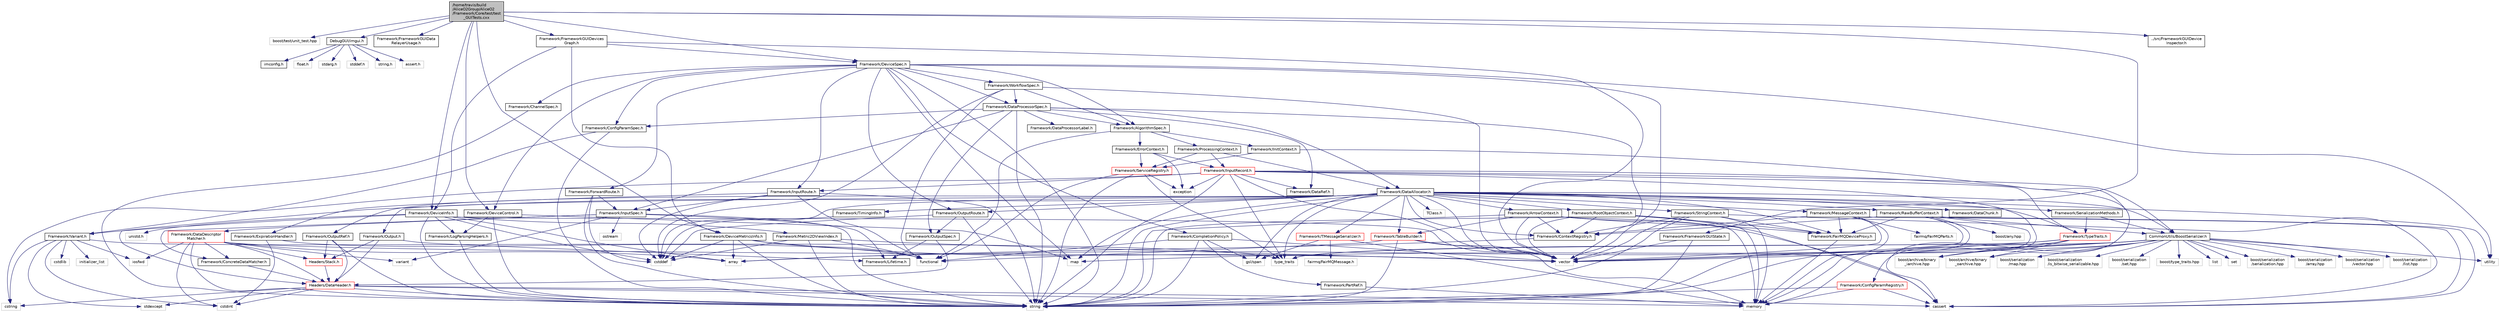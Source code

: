 digraph "/home/travis/build/AliceO2Group/AliceO2/Framework/Core/test/test_GUITests.cxx"
{
 // INTERACTIVE_SVG=YES
  bgcolor="transparent";
  edge [fontname="Helvetica",fontsize="10",labelfontname="Helvetica",labelfontsize="10"];
  node [fontname="Helvetica",fontsize="10",shape=record];
  Node1 [label="/home/travis/build\l/AliceO2Group/AliceO2\l/Framework/Core/test/test\l_GUITests.cxx",height=0.2,width=0.4,color="black", fillcolor="grey75", style="filled" fontcolor="black"];
  Node1 -> Node2 [color="midnightblue",fontsize="10",style="solid",fontname="Helvetica"];
  Node2 [label="boost/test/unit_test.hpp",height=0.2,width=0.4,color="grey75"];
  Node1 -> Node3 [color="midnightblue",fontsize="10",style="solid",fontname="Helvetica"];
  Node3 [label="DebugGUI/imgui.h",height=0.2,width=0.4,color="black",URL="$d2/d35/include_2DebugGUI_2imgui_8h.html"];
  Node3 -> Node4 [color="midnightblue",fontsize="10",style="solid",fontname="Helvetica"];
  Node4 [label="imconfig.h",height=0.2,width=0.4,color="black",URL="$d2/d26/include_2DebugGUI_2imconfig_8h.html"];
  Node3 -> Node5 [color="midnightblue",fontsize="10",style="solid",fontname="Helvetica"];
  Node5 [label="float.h",height=0.2,width=0.4,color="grey75"];
  Node3 -> Node6 [color="midnightblue",fontsize="10",style="solid",fontname="Helvetica"];
  Node6 [label="stdarg.h",height=0.2,width=0.4,color="grey75"];
  Node3 -> Node7 [color="midnightblue",fontsize="10",style="solid",fontname="Helvetica"];
  Node7 [label="stddef.h",height=0.2,width=0.4,color="grey75"];
  Node3 -> Node8 [color="midnightblue",fontsize="10",style="solid",fontname="Helvetica"];
  Node8 [label="string.h",height=0.2,width=0.4,color="grey75"];
  Node3 -> Node9 [color="midnightblue",fontsize="10",style="solid",fontname="Helvetica"];
  Node9 [label="assert.h",height=0.2,width=0.4,color="grey75"];
  Node1 -> Node10 [color="midnightblue",fontsize="10",style="solid",fontname="Helvetica"];
  Node10 [label="Framework/FrameworkGUIData\lRelayerUsage.h",height=0.2,width=0.4,color="black",URL="$d0/d1d/FrameworkGUIDataRelayerUsage_8h.html"];
  Node1 -> Node11 [color="midnightblue",fontsize="10",style="solid",fontname="Helvetica"];
  Node11 [label="Framework/FrameworkGUIDevices\lGraph.h",height=0.2,width=0.4,color="black",URL="$dd/d49/FrameworkGUIDevicesGraph_8h.html"];
  Node11 -> Node12 [color="midnightblue",fontsize="10",style="solid",fontname="Helvetica"];
  Node12 [label="Framework/DeviceSpec.h",height=0.2,width=0.4,color="black",URL="$df/de8/DeviceSpec_8h.html"];
  Node12 -> Node13 [color="midnightblue",fontsize="10",style="solid",fontname="Helvetica"];
  Node13 [label="Framework/WorkflowSpec.h",height=0.2,width=0.4,color="black",URL="$df/da1/WorkflowSpec_8h.html"];
  Node13 -> Node14 [color="midnightblue",fontsize="10",style="solid",fontname="Helvetica"];
  Node14 [label="Framework/DataProcessorSpec.h",height=0.2,width=0.4,color="black",URL="$d0/df4/DataProcessorSpec_8h.html"];
  Node14 -> Node15 [color="midnightblue",fontsize="10",style="solid",fontname="Helvetica"];
  Node15 [label="Framework/AlgorithmSpec.h",height=0.2,width=0.4,color="black",URL="$d0/d14/AlgorithmSpec_8h.html"];
  Node15 -> Node16 [color="midnightblue",fontsize="10",style="solid",fontname="Helvetica"];
  Node16 [label="Framework/ProcessingContext.h",height=0.2,width=0.4,color="black",URL="$de/d6a/ProcessingContext_8h.html"];
  Node16 -> Node17 [color="midnightblue",fontsize="10",style="solid",fontname="Helvetica"];
  Node17 [label="Framework/InputRecord.h",height=0.2,width=0.4,color="red",URL="$d6/d5c/InputRecord_8h.html"];
  Node17 -> Node18 [color="midnightblue",fontsize="10",style="solid",fontname="Helvetica"];
  Node18 [label="Framework/DataRef.h",height=0.2,width=0.4,color="black",URL="$d5/dfb/DataRef_8h.html"];
  Node17 -> Node19 [color="midnightblue",fontsize="10",style="solid",fontname="Helvetica"];
  Node19 [label="Framework/InputRoute.h",height=0.2,width=0.4,color="black",URL="$d5/d19/InputRoute_8h.html"];
  Node19 -> Node20 [color="midnightblue",fontsize="10",style="solid",fontname="Helvetica"];
  Node20 [label="Framework/ExpirationHandler.h",height=0.2,width=0.4,color="black",URL="$d2/dd9/ExpirationHandler_8h.html"];
  Node20 -> Node21 [color="midnightblue",fontsize="10",style="solid",fontname="Helvetica"];
  Node21 [label="cstdint",height=0.2,width=0.4,color="grey75"];
  Node20 -> Node22 [color="midnightblue",fontsize="10",style="solid",fontname="Helvetica"];
  Node22 [label="functional",height=0.2,width=0.4,color="grey75"];
  Node19 -> Node23 [color="midnightblue",fontsize="10",style="solid",fontname="Helvetica"];
  Node23 [label="Framework/InputSpec.h",height=0.2,width=0.4,color="black",URL="$d5/d3f/InputSpec_8h.html"];
  Node23 -> Node24 [color="midnightblue",fontsize="10",style="solid",fontname="Helvetica"];
  Node24 [label="Framework/Lifetime.h",height=0.2,width=0.4,color="black",URL="$dc/dca/Lifetime_8h.html"];
  Node23 -> Node25 [color="midnightblue",fontsize="10",style="solid",fontname="Helvetica"];
  Node25 [label="Framework/ConcreteDataMatcher.h",height=0.2,width=0.4,color="black",URL="$d0/d1b/ConcreteDataMatcher_8h.html"];
  Node25 -> Node26 [color="midnightblue",fontsize="10",style="solid",fontname="Helvetica"];
  Node26 [label="Headers/DataHeader.h",height=0.2,width=0.4,color="red",URL="$dc/dcd/DataHeader_8h.html"];
  Node26 -> Node21 [color="midnightblue",fontsize="10",style="solid",fontname="Helvetica"];
  Node26 -> Node27 [color="midnightblue",fontsize="10",style="solid",fontname="Helvetica"];
  Node27 [label="memory",height=0.2,width=0.4,color="grey75"];
  Node26 -> Node28 [color="midnightblue",fontsize="10",style="solid",fontname="Helvetica"];
  Node28 [label="cassert",height=0.2,width=0.4,color="grey75"];
  Node26 -> Node29 [color="midnightblue",fontsize="10",style="solid",fontname="Helvetica"];
  Node29 [label="cstring",height=0.2,width=0.4,color="grey75"];
  Node26 -> Node30 [color="midnightblue",fontsize="10",style="solid",fontname="Helvetica"];
  Node30 [label="stdexcept",height=0.2,width=0.4,color="grey75"];
  Node26 -> Node31 [color="midnightblue",fontsize="10",style="solid",fontname="Helvetica"];
  Node31 [label="string",height=0.2,width=0.4,color="grey75"];
  Node23 -> Node32 [color="midnightblue",fontsize="10",style="solid",fontname="Helvetica"];
  Node32 [label="Framework/DataDescriptor\lMatcher.h",height=0.2,width=0.4,color="red",URL="$d3/da3/DataDescriptorMatcher_8h.html"];
  Node32 -> Node25 [color="midnightblue",fontsize="10",style="solid",fontname="Helvetica"];
  Node32 -> Node26 [color="midnightblue",fontsize="10",style="solid",fontname="Helvetica"];
  Node32 -> Node33 [color="midnightblue",fontsize="10",style="solid",fontname="Helvetica"];
  Node33 [label="Headers/Stack.h",height=0.2,width=0.4,color="red",URL="$d4/d00/Headers_2include_2Headers_2Stack_8h.html"];
  Node33 -> Node26 [color="midnightblue",fontsize="10",style="solid",fontname="Helvetica"];
  Node32 -> Node34 [color="midnightblue",fontsize="10",style="solid",fontname="Helvetica"];
  Node34 [label="array",height=0.2,width=0.4,color="grey75"];
  Node32 -> Node21 [color="midnightblue",fontsize="10",style="solid",fontname="Helvetica"];
  Node32 -> Node35 [color="midnightblue",fontsize="10",style="solid",fontname="Helvetica"];
  Node35 [label="iosfwd",height=0.2,width=0.4,color="grey75"];
  Node32 -> Node31 [color="midnightblue",fontsize="10",style="solid",fontname="Helvetica"];
  Node32 -> Node36 [color="midnightblue",fontsize="10",style="solid",fontname="Helvetica"];
  Node36 [label="variant",height=0.2,width=0.4,color="grey75"];
  Node32 -> Node37 [color="midnightblue",fontsize="10",style="solid",fontname="Helvetica"];
  Node37 [label="vector",height=0.2,width=0.4,color="grey75"];
  Node23 -> Node31 [color="midnightblue",fontsize="10",style="solid",fontname="Helvetica"];
  Node23 -> Node38 [color="midnightblue",fontsize="10",style="solid",fontname="Helvetica"];
  Node38 [label="ostream",height=0.2,width=0.4,color="grey75"];
  Node23 -> Node36 [color="midnightblue",fontsize="10",style="solid",fontname="Helvetica"];
  Node19 -> Node39 [color="midnightblue",fontsize="10",style="solid",fontname="Helvetica"];
  Node39 [label="cstddef",height=0.2,width=0.4,color="grey75"];
  Node19 -> Node31 [color="midnightblue",fontsize="10",style="solid",fontname="Helvetica"];
  Node19 -> Node22 [color="midnightblue",fontsize="10",style="solid",fontname="Helvetica"];
  Node17 -> Node40 [color="midnightblue",fontsize="10",style="solid",fontname="Helvetica"];
  Node40 [label="Framework/TypeTraits.h",height=0.2,width=0.4,color="red",URL="$d0/d95/TypeTraits_8h.html"];
  Node40 -> Node41 [color="midnightblue",fontsize="10",style="solid",fontname="Helvetica"];
  Node41 [label="type_traits",height=0.2,width=0.4,color="grey75"];
  Node40 -> Node37 [color="midnightblue",fontsize="10",style="solid",fontname="Helvetica"];
  Node40 -> Node27 [color="midnightblue",fontsize="10",style="solid",fontname="Helvetica"];
  Node40 -> Node42 [color="midnightblue",fontsize="10",style="solid",fontname="Helvetica"];
  Node42 [label="boost/archive/binary\l_iarchive.hpp",height=0.2,width=0.4,color="grey75"];
  Node40 -> Node43 [color="midnightblue",fontsize="10",style="solid",fontname="Helvetica"];
  Node43 [label="boost/archive/binary\l_oarchive.hpp",height=0.2,width=0.4,color="grey75"];
  Node17 -> Node44 [color="midnightblue",fontsize="10",style="solid",fontname="Helvetica"];
  Node44 [label="CommonUtils/BoostSerializer.h",height=0.2,width=0.4,color="black",URL="$d7/d91/BoostSerializer_8h.html",tooltip="Templatised boost serializer/deserializer for containers and base types. "];
  Node44 -> Node45 [color="midnightblue",fontsize="10",style="solid",fontname="Helvetica"];
  Node45 [label="utility",height=0.2,width=0.4,color="grey75"];
  Node44 -> Node41 [color="midnightblue",fontsize="10",style="solid",fontname="Helvetica"];
  Node44 -> Node34 [color="midnightblue",fontsize="10",style="solid",fontname="Helvetica"];
  Node44 -> Node37 [color="midnightblue",fontsize="10",style="solid",fontname="Helvetica"];
  Node44 -> Node46 [color="midnightblue",fontsize="10",style="solid",fontname="Helvetica"];
  Node46 [label="list",height=0.2,width=0.4,color="grey75"];
  Node44 -> Node47 [color="midnightblue",fontsize="10",style="solid",fontname="Helvetica"];
  Node47 [label="map",height=0.2,width=0.4,color="grey75"];
  Node44 -> Node48 [color="midnightblue",fontsize="10",style="solid",fontname="Helvetica"];
  Node48 [label="set",height=0.2,width=0.4,color="grey75"];
  Node44 -> Node42 [color="midnightblue",fontsize="10",style="solid",fontname="Helvetica"];
  Node44 -> Node43 [color="midnightblue",fontsize="10",style="solid",fontname="Helvetica"];
  Node44 -> Node49 [color="midnightblue",fontsize="10",style="solid",fontname="Helvetica"];
  Node49 [label="boost/serialization\l/is_bitwise_serializable.hpp",height=0.2,width=0.4,color="grey75"];
  Node44 -> Node50 [color="midnightblue",fontsize="10",style="solid",fontname="Helvetica"];
  Node50 [label="boost/serialization\l/serialization.hpp",height=0.2,width=0.4,color="grey75"];
  Node44 -> Node51 [color="midnightblue",fontsize="10",style="solid",fontname="Helvetica"];
  Node51 [label="boost/serialization\l/array.hpp",height=0.2,width=0.4,color="grey75"];
  Node44 -> Node52 [color="midnightblue",fontsize="10",style="solid",fontname="Helvetica"];
  Node52 [label="boost/serialization\l/vector.hpp",height=0.2,width=0.4,color="grey75"];
  Node44 -> Node53 [color="midnightblue",fontsize="10",style="solid",fontname="Helvetica"];
  Node53 [label="boost/serialization\l/list.hpp",height=0.2,width=0.4,color="grey75"];
  Node44 -> Node54 [color="midnightblue",fontsize="10",style="solid",fontname="Helvetica"];
  Node54 [label="boost/serialization\l/map.hpp",height=0.2,width=0.4,color="grey75"];
  Node44 -> Node55 [color="midnightblue",fontsize="10",style="solid",fontname="Helvetica"];
  Node55 [label="boost/serialization\l/set.hpp",height=0.2,width=0.4,color="grey75"];
  Node44 -> Node56 [color="midnightblue",fontsize="10",style="solid",fontname="Helvetica"];
  Node56 [label="boost/type_traits.hpp",height=0.2,width=0.4,color="grey75"];
  Node17 -> Node31 [color="midnightblue",fontsize="10",style="solid",fontname="Helvetica"];
  Node17 -> Node37 [color="midnightblue",fontsize="10",style="solid",fontname="Helvetica"];
  Node17 -> Node29 [color="midnightblue",fontsize="10",style="solid",fontname="Helvetica"];
  Node17 -> Node28 [color="midnightblue",fontsize="10",style="solid",fontname="Helvetica"];
  Node17 -> Node57 [color="midnightblue",fontsize="10",style="solid",fontname="Helvetica"];
  Node57 [label="exception",height=0.2,width=0.4,color="grey75"];
  Node17 -> Node27 [color="midnightblue",fontsize="10",style="solid",fontname="Helvetica"];
  Node17 -> Node41 [color="midnightblue",fontsize="10",style="solid",fontname="Helvetica"];
  Node16 -> Node58 [color="midnightblue",fontsize="10",style="solid",fontname="Helvetica"];
  Node58 [label="Framework/ServiceRegistry.h",height=0.2,width=0.4,color="red",URL="$d8/d17/ServiceRegistry_8h.html"];
  Node58 -> Node57 [color="midnightblue",fontsize="10",style="solid",fontname="Helvetica"];
  Node58 -> Node22 [color="midnightblue",fontsize="10",style="solid",fontname="Helvetica"];
  Node58 -> Node31 [color="midnightblue",fontsize="10",style="solid",fontname="Helvetica"];
  Node58 -> Node41 [color="midnightblue",fontsize="10",style="solid",fontname="Helvetica"];
  Node16 -> Node59 [color="midnightblue",fontsize="10",style="solid",fontname="Helvetica"];
  Node59 [label="Framework/DataAllocator.h",height=0.2,width=0.4,color="black",URL="$d1/d28/DataAllocator_8h.html"];
  Node59 -> Node60 [color="midnightblue",fontsize="10",style="solid",fontname="Helvetica"];
  Node60 [label="Framework/ContextRegistry.h",height=0.2,width=0.4,color="black",URL="$df/d2f/ContextRegistry_8h.html"];
  Node60 -> Node34 [color="midnightblue",fontsize="10",style="solid",fontname="Helvetica"];
  Node59 -> Node61 [color="midnightblue",fontsize="10",style="solid",fontname="Helvetica"];
  Node61 [label="Framework/MessageContext.h",height=0.2,width=0.4,color="black",URL="$dc/dc4/MessageContext_8h.html"];
  Node61 -> Node60 [color="midnightblue",fontsize="10",style="solid",fontname="Helvetica"];
  Node61 -> Node62 [color="midnightblue",fontsize="10",style="solid",fontname="Helvetica"];
  Node62 [label="Framework/FairMQDeviceProxy.h",height=0.2,width=0.4,color="black",URL="$d8/d71/FairMQDeviceProxy_8h.html"];
  Node62 -> Node27 [color="midnightblue",fontsize="10",style="solid",fontname="Helvetica"];
  Node61 -> Node63 [color="midnightblue",fontsize="10",style="solid",fontname="Helvetica"];
  Node63 [label="fairmq/FairMQParts.h",height=0.2,width=0.4,color="grey75"];
  Node61 -> Node37 [color="midnightblue",fontsize="10",style="solid",fontname="Helvetica"];
  Node61 -> Node28 [color="midnightblue",fontsize="10",style="solid",fontname="Helvetica"];
  Node61 -> Node31 [color="midnightblue",fontsize="10",style="solid",fontname="Helvetica"];
  Node59 -> Node64 [color="midnightblue",fontsize="10",style="solid",fontname="Helvetica"];
  Node64 [label="Framework/RootObjectContext.h",height=0.2,width=0.4,color="black",URL="$d2/d80/RootObjectContext_8h.html"];
  Node64 -> Node60 [color="midnightblue",fontsize="10",style="solid",fontname="Helvetica"];
  Node64 -> Node62 [color="midnightblue",fontsize="10",style="solid",fontname="Helvetica"];
  Node64 -> Node37 [color="midnightblue",fontsize="10",style="solid",fontname="Helvetica"];
  Node64 -> Node28 [color="midnightblue",fontsize="10",style="solid",fontname="Helvetica"];
  Node64 -> Node31 [color="midnightblue",fontsize="10",style="solid",fontname="Helvetica"];
  Node64 -> Node27 [color="midnightblue",fontsize="10",style="solid",fontname="Helvetica"];
  Node59 -> Node65 [color="midnightblue",fontsize="10",style="solid",fontname="Helvetica"];
  Node65 [label="Framework/StringContext.h",height=0.2,width=0.4,color="black",URL="$dd/df6/StringContext_8h.html"];
  Node65 -> Node60 [color="midnightblue",fontsize="10",style="solid",fontname="Helvetica"];
  Node65 -> Node62 [color="midnightblue",fontsize="10",style="solid",fontname="Helvetica"];
  Node65 -> Node37 [color="midnightblue",fontsize="10",style="solid",fontname="Helvetica"];
  Node65 -> Node28 [color="midnightblue",fontsize="10",style="solid",fontname="Helvetica"];
  Node65 -> Node31 [color="midnightblue",fontsize="10",style="solid",fontname="Helvetica"];
  Node65 -> Node27 [color="midnightblue",fontsize="10",style="solid",fontname="Helvetica"];
  Node59 -> Node66 [color="midnightblue",fontsize="10",style="solid",fontname="Helvetica"];
  Node66 [label="Framework/ArrowContext.h",height=0.2,width=0.4,color="black",URL="$d8/da2/ArrowContext_8h.html"];
  Node66 -> Node60 [color="midnightblue",fontsize="10",style="solid",fontname="Helvetica"];
  Node66 -> Node62 [color="midnightblue",fontsize="10",style="solid",fontname="Helvetica"];
  Node66 -> Node67 [color="midnightblue",fontsize="10",style="solid",fontname="Helvetica"];
  Node67 [label="Framework/TableBuilder.h",height=0.2,width=0.4,color="red",URL="$d5/d98/TableBuilder_8h.html"];
  Node67 -> Node22 [color="midnightblue",fontsize="10",style="solid",fontname="Helvetica"];
  Node67 -> Node37 [color="midnightblue",fontsize="10",style="solid",fontname="Helvetica"];
  Node67 -> Node31 [color="midnightblue",fontsize="10",style="solid",fontname="Helvetica"];
  Node67 -> Node27 [color="midnightblue",fontsize="10",style="solid",fontname="Helvetica"];
  Node66 -> Node37 [color="midnightblue",fontsize="10",style="solid",fontname="Helvetica"];
  Node66 -> Node28 [color="midnightblue",fontsize="10",style="solid",fontname="Helvetica"];
  Node66 -> Node31 [color="midnightblue",fontsize="10",style="solid",fontname="Helvetica"];
  Node66 -> Node27 [color="midnightblue",fontsize="10",style="solid",fontname="Helvetica"];
  Node59 -> Node68 [color="midnightblue",fontsize="10",style="solid",fontname="Helvetica"];
  Node68 [label="Framework/RawBufferContext.h",height=0.2,width=0.4,color="black",URL="$d8/d25/RawBufferContext_8h.html",tooltip=" "];
  Node68 -> Node60 [color="midnightblue",fontsize="10",style="solid",fontname="Helvetica"];
  Node68 -> Node62 [color="midnightblue",fontsize="10",style="solid",fontname="Helvetica"];
  Node68 -> Node44 [color="midnightblue",fontsize="10",style="solid",fontname="Helvetica"];
  Node68 -> Node37 [color="midnightblue",fontsize="10",style="solid",fontname="Helvetica"];
  Node68 -> Node28 [color="midnightblue",fontsize="10",style="solid",fontname="Helvetica"];
  Node68 -> Node31 [color="midnightblue",fontsize="10",style="solid",fontname="Helvetica"];
  Node68 -> Node27 [color="midnightblue",fontsize="10",style="solid",fontname="Helvetica"];
  Node68 -> Node69 [color="midnightblue",fontsize="10",style="solid",fontname="Helvetica"];
  Node69 [label="boost/any.hpp",height=0.2,width=0.4,color="grey75"];
  Node59 -> Node44 [color="midnightblue",fontsize="10",style="solid",fontname="Helvetica"];
  Node59 -> Node70 [color="midnightblue",fontsize="10",style="solid",fontname="Helvetica"];
  Node70 [label="Framework/Output.h",height=0.2,width=0.4,color="black",URL="$d3/ddf/Output_8h.html"];
  Node70 -> Node26 [color="midnightblue",fontsize="10",style="solid",fontname="Helvetica"];
  Node70 -> Node24 [color="midnightblue",fontsize="10",style="solid",fontname="Helvetica"];
  Node70 -> Node33 [color="midnightblue",fontsize="10",style="solid",fontname="Helvetica"];
  Node59 -> Node71 [color="midnightblue",fontsize="10",style="solid",fontname="Helvetica"];
  Node71 [label="Framework/OutputRef.h",height=0.2,width=0.4,color="black",URL="$d6/d5a/OutputRef_8h.html"];
  Node71 -> Node26 [color="midnightblue",fontsize="10",style="solid",fontname="Helvetica"];
  Node71 -> Node33 [color="midnightblue",fontsize="10",style="solid",fontname="Helvetica"];
  Node71 -> Node31 [color="midnightblue",fontsize="10",style="solid",fontname="Helvetica"];
  Node59 -> Node72 [color="midnightblue",fontsize="10",style="solid",fontname="Helvetica"];
  Node72 [label="Framework/OutputRoute.h",height=0.2,width=0.4,color="black",URL="$d6/df4/OutputRoute_8h.html"];
  Node72 -> Node73 [color="midnightblue",fontsize="10",style="solid",fontname="Helvetica"];
  Node73 [label="Framework/OutputSpec.h",height=0.2,width=0.4,color="black",URL="$db/d2d/OutputSpec_8h.html"];
  Node73 -> Node26 [color="midnightblue",fontsize="10",style="solid",fontname="Helvetica"];
  Node73 -> Node24 [color="midnightblue",fontsize="10",style="solid",fontname="Helvetica"];
  Node72 -> Node39 [color="midnightblue",fontsize="10",style="solid",fontname="Helvetica"];
  Node72 -> Node31 [color="midnightblue",fontsize="10",style="solid",fontname="Helvetica"];
  Node59 -> Node74 [color="midnightblue",fontsize="10",style="solid",fontname="Helvetica"];
  Node74 [label="Framework/DataChunk.h",height=0.2,width=0.4,color="black",URL="$d7/d31/DataChunk_8h.html"];
  Node59 -> Node62 [color="midnightblue",fontsize="10",style="solid",fontname="Helvetica"];
  Node59 -> Node75 [color="midnightblue",fontsize="10",style="solid",fontname="Helvetica"];
  Node75 [label="Framework/TimingInfo.h",height=0.2,width=0.4,color="black",URL="$da/d2b/TimingInfo_8h.html"];
  Node75 -> Node39 [color="midnightblue",fontsize="10",style="solid",fontname="Helvetica"];
  Node59 -> Node76 [color="midnightblue",fontsize="10",style="solid",fontname="Helvetica"];
  Node76 [label="Framework/TMessageSerializer.h",height=0.2,width=0.4,color="red",URL="$d8/d3c/TMessageSerializer_8h.html"];
  Node76 -> Node77 [color="midnightblue",fontsize="10",style="solid",fontname="Helvetica"];
  Node77 [label="fairmq/FairMQMessage.h",height=0.2,width=0.4,color="grey75"];
  Node76 -> Node78 [color="midnightblue",fontsize="10",style="solid",fontname="Helvetica"];
  Node78 [label="gsl/span",height=0.2,width=0.4,color="grey75"];
  Node76 -> Node27 [color="midnightblue",fontsize="10",style="solid",fontname="Helvetica"];
  Node59 -> Node40 [color="midnightblue",fontsize="10",style="solid",fontname="Helvetica"];
  Node59 -> Node79 [color="midnightblue",fontsize="10",style="solid",fontname="Helvetica"];
  Node79 [label="Framework/SerializationMethods.h",height=0.2,width=0.4,color="black",URL="$d1/d53/SerializationMethods_8h.html",tooltip="Type wrappers for enfording a specific serialization method. "];
  Node79 -> Node40 [color="midnightblue",fontsize="10",style="solid",fontname="Helvetica"];
  Node79 -> Node44 [color="midnightblue",fontsize="10",style="solid",fontname="Helvetica"];
  Node59 -> Node67 [color="midnightblue",fontsize="10",style="solid",fontname="Helvetica"];
  Node59 -> Node26 [color="midnightblue",fontsize="10",style="solid",fontname="Helvetica"];
  Node59 -> Node80 [color="midnightblue",fontsize="10",style="solid",fontname="Helvetica"];
  Node80 [label="TClass.h",height=0.2,width=0.4,color="grey75"];
  Node59 -> Node78 [color="midnightblue",fontsize="10",style="solid",fontname="Helvetica"];
  Node59 -> Node37 [color="midnightblue",fontsize="10",style="solid",fontname="Helvetica"];
  Node59 -> Node47 [color="midnightblue",fontsize="10",style="solid",fontname="Helvetica"];
  Node59 -> Node31 [color="midnightblue",fontsize="10",style="solid",fontname="Helvetica"];
  Node59 -> Node45 [color="midnightblue",fontsize="10",style="solid",fontname="Helvetica"];
  Node59 -> Node41 [color="midnightblue",fontsize="10",style="solid",fontname="Helvetica"];
  Node59 -> Node39 [color="midnightblue",fontsize="10",style="solid",fontname="Helvetica"];
  Node15 -> Node81 [color="midnightblue",fontsize="10",style="solid",fontname="Helvetica"];
  Node81 [label="Framework/ErrorContext.h",height=0.2,width=0.4,color="black",URL="$d7/dad/ErrorContext_8h.html"];
  Node81 -> Node17 [color="midnightblue",fontsize="10",style="solid",fontname="Helvetica"];
  Node81 -> Node58 [color="midnightblue",fontsize="10",style="solid",fontname="Helvetica"];
  Node81 -> Node57 [color="midnightblue",fontsize="10",style="solid",fontname="Helvetica"];
  Node15 -> Node82 [color="midnightblue",fontsize="10",style="solid",fontname="Helvetica"];
  Node82 [label="Framework/InitContext.h",height=0.2,width=0.4,color="black",URL="$d4/d2b/InitContext_8h.html"];
  Node82 -> Node83 [color="midnightblue",fontsize="10",style="solid",fontname="Helvetica"];
  Node83 [label="Framework/ConfigParamRegistry.h",height=0.2,width=0.4,color="red",URL="$de/dc6/ConfigParamRegistry_8h.html"];
  Node83 -> Node27 [color="midnightblue",fontsize="10",style="solid",fontname="Helvetica"];
  Node83 -> Node31 [color="midnightblue",fontsize="10",style="solid",fontname="Helvetica"];
  Node83 -> Node28 [color="midnightblue",fontsize="10",style="solid",fontname="Helvetica"];
  Node82 -> Node58 [color="midnightblue",fontsize="10",style="solid",fontname="Helvetica"];
  Node15 -> Node22 [color="midnightblue",fontsize="10",style="solid",fontname="Helvetica"];
  Node14 -> Node84 [color="midnightblue",fontsize="10",style="solid",fontname="Helvetica"];
  Node84 [label="Framework/ConfigParamSpec.h",height=0.2,width=0.4,color="black",URL="$d0/d1c/ConfigParamSpec_8h.html"];
  Node84 -> Node85 [color="midnightblue",fontsize="10",style="solid",fontname="Helvetica"];
  Node85 [label="Framework/Variant.h",height=0.2,width=0.4,color="black",URL="$de/d56/Variant_8h.html"];
  Node85 -> Node41 [color="midnightblue",fontsize="10",style="solid",fontname="Helvetica"];
  Node85 -> Node29 [color="midnightblue",fontsize="10",style="solid",fontname="Helvetica"];
  Node85 -> Node21 [color="midnightblue",fontsize="10",style="solid",fontname="Helvetica"];
  Node85 -> Node86 [color="midnightblue",fontsize="10",style="solid",fontname="Helvetica"];
  Node86 [label="cstdlib",height=0.2,width=0.4,color="grey75"];
  Node85 -> Node30 [color="midnightblue",fontsize="10",style="solid",fontname="Helvetica"];
  Node85 -> Node35 [color="midnightblue",fontsize="10",style="solid",fontname="Helvetica"];
  Node85 -> Node87 [color="midnightblue",fontsize="10",style="solid",fontname="Helvetica"];
  Node87 [label="initializer_list",height=0.2,width=0.4,color="grey75"];
  Node84 -> Node31 [color="midnightblue",fontsize="10",style="solid",fontname="Helvetica"];
  Node14 -> Node59 [color="midnightblue",fontsize="10",style="solid",fontname="Helvetica"];
  Node14 -> Node88 [color="midnightblue",fontsize="10",style="solid",fontname="Helvetica"];
  Node88 [label="Framework/DataProcessorLabel.h",height=0.2,width=0.4,color="black",URL="$d1/df2/DataProcessorLabel_8h.html"];
  Node14 -> Node18 [color="midnightblue",fontsize="10",style="solid",fontname="Helvetica"];
  Node14 -> Node23 [color="midnightblue",fontsize="10",style="solid",fontname="Helvetica"];
  Node14 -> Node73 [color="midnightblue",fontsize="10",style="solid",fontname="Helvetica"];
  Node14 -> Node31 [color="midnightblue",fontsize="10",style="solid",fontname="Helvetica"];
  Node14 -> Node37 [color="midnightblue",fontsize="10",style="solid",fontname="Helvetica"];
  Node13 -> Node15 [color="midnightblue",fontsize="10",style="solid",fontname="Helvetica"];
  Node13 -> Node37 [color="midnightblue",fontsize="10",style="solid",fontname="Helvetica"];
  Node13 -> Node22 [color="midnightblue",fontsize="10",style="solid",fontname="Helvetica"];
  Node13 -> Node39 [color="midnightblue",fontsize="10",style="solid",fontname="Helvetica"];
  Node12 -> Node14 [color="midnightblue",fontsize="10",style="solid",fontname="Helvetica"];
  Node12 -> Node89 [color="midnightblue",fontsize="10",style="solid",fontname="Helvetica"];
  Node89 [label="Framework/ChannelSpec.h",height=0.2,width=0.4,color="black",URL="$d6/d72/ChannelSpec_8h.html"];
  Node89 -> Node31 [color="midnightblue",fontsize="10",style="solid",fontname="Helvetica"];
  Node12 -> Node90 [color="midnightblue",fontsize="10",style="solid",fontname="Helvetica"];
  Node90 [label="Framework/DeviceControl.h",height=0.2,width=0.4,color="black",URL="$d2/d2c/DeviceControl_8h.html"];
  Node90 -> Node47 [color="midnightblue",fontsize="10",style="solid",fontname="Helvetica"];
  Node90 -> Node31 [color="midnightblue",fontsize="10",style="solid",fontname="Helvetica"];
  Node90 -> Node91 [color="midnightblue",fontsize="10",style="solid",fontname="Helvetica"];
  Node91 [label="Framework/LogParsingHelpers.h",height=0.2,width=0.4,color="black",URL="$d8/d4a/LogParsingHelpers_8h.html"];
  Node91 -> Node31 [color="midnightblue",fontsize="10",style="solid",fontname="Helvetica"];
  Node12 -> Node15 [color="midnightblue",fontsize="10",style="solid",fontname="Helvetica"];
  Node12 -> Node84 [color="midnightblue",fontsize="10",style="solid",fontname="Helvetica"];
  Node12 -> Node92 [color="midnightblue",fontsize="10",style="solid",fontname="Helvetica"];
  Node92 [label="Framework/ForwardRoute.h",height=0.2,width=0.4,color="black",URL="$d7/d12/ForwardRoute_8h.html"];
  Node92 -> Node23 [color="midnightblue",fontsize="10",style="solid",fontname="Helvetica"];
  Node92 -> Node39 [color="midnightblue",fontsize="10",style="solid",fontname="Helvetica"];
  Node92 -> Node31 [color="midnightblue",fontsize="10",style="solid",fontname="Helvetica"];
  Node12 -> Node19 [color="midnightblue",fontsize="10",style="solid",fontname="Helvetica"];
  Node12 -> Node72 [color="midnightblue",fontsize="10",style="solid",fontname="Helvetica"];
  Node12 -> Node93 [color="midnightblue",fontsize="10",style="solid",fontname="Helvetica"];
  Node93 [label="Framework/CompletionPolicy.h",height=0.2,width=0.4,color="black",URL="$df/dd6/CompletionPolicy_8h.html"];
  Node93 -> Node94 [color="midnightblue",fontsize="10",style="solid",fontname="Helvetica"];
  Node94 [label="Framework/PartRef.h",height=0.2,width=0.4,color="black",URL="$d9/d32/PartRef_8h.html"];
  Node94 -> Node27 [color="midnightblue",fontsize="10",style="solid",fontname="Helvetica"];
  Node93 -> Node22 [color="midnightblue",fontsize="10",style="solid",fontname="Helvetica"];
  Node93 -> Node31 [color="midnightblue",fontsize="10",style="solid",fontname="Helvetica"];
  Node93 -> Node37 [color="midnightblue",fontsize="10",style="solid",fontname="Helvetica"];
  Node93 -> Node78 [color="midnightblue",fontsize="10",style="solid",fontname="Helvetica"];
  Node12 -> Node37 [color="midnightblue",fontsize="10",style="solid",fontname="Helvetica"];
  Node12 -> Node31 [color="midnightblue",fontsize="10",style="solid",fontname="Helvetica"];
  Node12 -> Node47 [color="midnightblue",fontsize="10",style="solid",fontname="Helvetica"];
  Node12 -> Node45 [color="midnightblue",fontsize="10",style="solid",fontname="Helvetica"];
  Node11 -> Node95 [color="midnightblue",fontsize="10",style="solid",fontname="Helvetica"];
  Node95 [label="Framework/DeviceInfo.h",height=0.2,width=0.4,color="black",URL="$d7/d58/DeviceInfo_8h.html"];
  Node95 -> Node91 [color="midnightblue",fontsize="10",style="solid",fontname="Helvetica"];
  Node95 -> Node96 [color="midnightblue",fontsize="10",style="solid",fontname="Helvetica"];
  Node96 [label="Framework/Metric2DViewIndex.h",height=0.2,width=0.4,color="black",URL="$d0/d2c/Metric2DViewIndex_8h.html"];
  Node96 -> Node22 [color="midnightblue",fontsize="10",style="solid",fontname="Helvetica"];
  Node96 -> Node39 [color="midnightblue",fontsize="10",style="solid",fontname="Helvetica"];
  Node96 -> Node31 [color="midnightblue",fontsize="10",style="solid",fontname="Helvetica"];
  Node96 -> Node37 [color="midnightblue",fontsize="10",style="solid",fontname="Helvetica"];
  Node95 -> Node85 [color="midnightblue",fontsize="10",style="solid",fontname="Helvetica"];
  Node95 -> Node39 [color="midnightblue",fontsize="10",style="solid",fontname="Helvetica"];
  Node95 -> Node31 [color="midnightblue",fontsize="10",style="solid",fontname="Helvetica"];
  Node95 -> Node37 [color="midnightblue",fontsize="10",style="solid",fontname="Helvetica"];
  Node95 -> Node97 [color="midnightblue",fontsize="10",style="solid",fontname="Helvetica"];
  Node97 [label="unistd.h",height=0.2,width=0.4,color="grey75"];
  Node95 -> Node34 [color="midnightblue",fontsize="10",style="solid",fontname="Helvetica"];
  Node11 -> Node98 [color="midnightblue",fontsize="10",style="solid",fontname="Helvetica"];
  Node98 [label="Framework/DeviceMetricsInfo.h",height=0.2,width=0.4,color="black",URL="$dc/df0/DeviceMetricsInfo_8h.html"];
  Node98 -> Node34 [color="midnightblue",fontsize="10",style="solid",fontname="Helvetica"];
  Node98 -> Node39 [color="midnightblue",fontsize="10",style="solid",fontname="Helvetica"];
  Node98 -> Node22 [color="midnightblue",fontsize="10",style="solid",fontname="Helvetica"];
  Node98 -> Node31 [color="midnightblue",fontsize="10",style="solid",fontname="Helvetica"];
  Node98 -> Node37 [color="midnightblue",fontsize="10",style="solid",fontname="Helvetica"];
  Node11 -> Node37 [color="midnightblue",fontsize="10",style="solid",fontname="Helvetica"];
  Node1 -> Node99 [color="midnightblue",fontsize="10",style="solid",fontname="Helvetica"];
  Node99 [label="Framework/FrameworkGUIState.h",height=0.2,width=0.4,color="black",URL="$d4/d04/FrameworkGUIState_8h.html"];
  Node99 -> Node37 [color="midnightblue",fontsize="10",style="solid",fontname="Helvetica"];
  Node99 -> Node31 [color="midnightblue",fontsize="10",style="solid",fontname="Helvetica"];
  Node1 -> Node90 [color="midnightblue",fontsize="10",style="solid",fontname="Helvetica"];
  Node1 -> Node95 [color="midnightblue",fontsize="10",style="solid",fontname="Helvetica"];
  Node1 -> Node98 [color="midnightblue",fontsize="10",style="solid",fontname="Helvetica"];
  Node1 -> Node12 [color="midnightblue",fontsize="10",style="solid",fontname="Helvetica"];
  Node1 -> Node100 [color="midnightblue",fontsize="10",style="solid",fontname="Helvetica"];
  Node100 [label="../src/FrameworkGUIDevice\lInspector.h",height=0.2,width=0.4,color="black",URL="$d6/d54/FrameworkGUIDeviceInspector_8h.html"];
}
